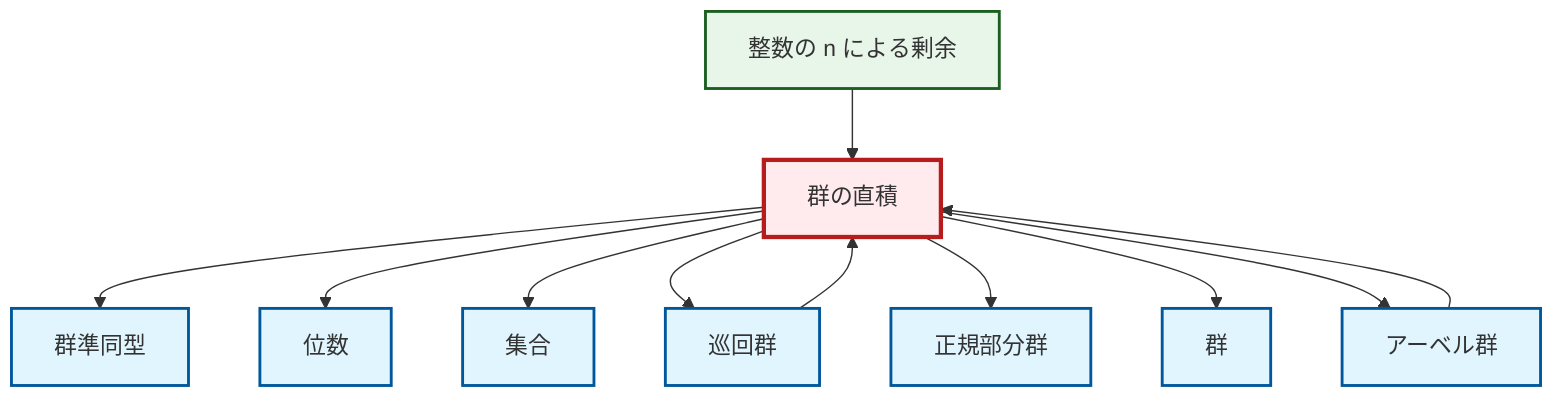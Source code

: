 graph TD
    classDef definition fill:#e1f5fe,stroke:#01579b,stroke-width:2px
    classDef theorem fill:#f3e5f5,stroke:#4a148c,stroke-width:2px
    classDef axiom fill:#fff3e0,stroke:#e65100,stroke-width:2px
    classDef example fill:#e8f5e9,stroke:#1b5e20,stroke-width:2px
    classDef current fill:#ffebee,stroke:#b71c1c,stroke-width:3px
    ex-quotient-integers-mod-n["整数の n による剰余"]:::example
    def-homomorphism["群準同型"]:::definition
    def-direct-product["群の直積"]:::definition
    def-set["集合"]:::definition
    def-cyclic-group["巡回群"]:::definition
    def-normal-subgroup["正規部分群"]:::definition
    def-order["位数"]:::definition
    def-abelian-group["アーベル群"]:::definition
    def-group["群"]:::definition
    def-direct-product --> def-homomorphism
    def-direct-product --> def-order
    ex-quotient-integers-mod-n --> def-direct-product
    def-direct-product --> def-set
    def-abelian-group --> def-direct-product
    def-direct-product --> def-cyclic-group
    def-cyclic-group --> def-direct-product
    def-direct-product --> def-normal-subgroup
    def-direct-product --> def-group
    def-direct-product --> def-abelian-group
    class def-direct-product current